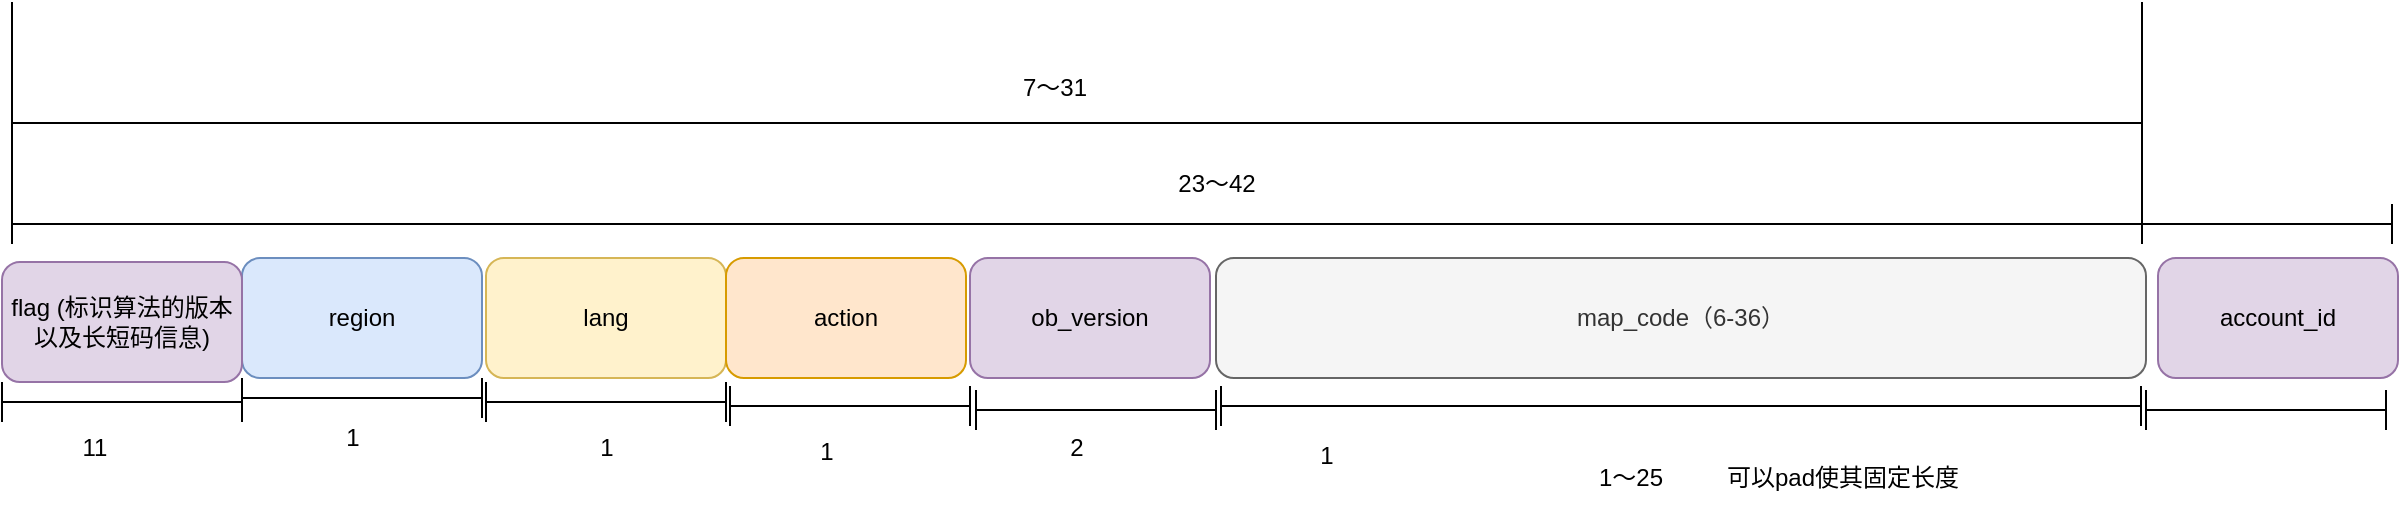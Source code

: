 <mxfile border="50" scale="3" compressed="false" locked="false" version="24.7.17">
  <diagram name="Blank" id="YmL12bMKpDGza6XwsDPr">
    <mxGraphModel dx="2925" dy="789" grid="0" gridSize="10" guides="1" tooltips="1" connect="1" arrows="1" fold="1" page="1" pageScale="1" pageWidth="827" pageHeight="1169" background="none" math="1" shadow="0">
      <root>
        <mxCell id="X5NqExCQtvZxIxQ7pmgY-0" />
        <mxCell id="1" parent="X5NqExCQtvZxIxQ7pmgY-0" />
        <mxCell id="W6QKCFrZIBalVPznXQfc-2" value="region" style="rounded=1;whiteSpace=wrap;html=1;fillColor=#dae8fc;strokeColor=#6c8ebf;" vertex="1" parent="1">
          <mxGeometry x="97" y="235" width="120" height="60" as="geometry" />
        </mxCell>
        <mxCell id="W6QKCFrZIBalVPznXQfc-8" value="lang" style="rounded=1;whiteSpace=wrap;html=1;fillColor=#fff2cc;strokeColor=#d6b656;" vertex="1" parent="1">
          <mxGeometry x="219" y="235" width="120" height="60" as="geometry" />
        </mxCell>
        <mxCell id="W6QKCFrZIBalVPznXQfc-9" value="action" style="rounded=1;whiteSpace=wrap;html=1;fillColor=#ffe6cc;strokeColor=#d79b00;" vertex="1" parent="1">
          <mxGeometry x="339" y="235" width="120" height="60" as="geometry" />
        </mxCell>
        <mxCell id="W6QKCFrZIBalVPznXQfc-10" value="ob_version" style="rounded=1;whiteSpace=wrap;html=1;fillColor=#e1d5e7;strokeColor=#9673a6;" vertex="1" parent="1">
          <mxGeometry x="461" y="235" width="120" height="60" as="geometry" />
        </mxCell>
        <mxCell id="W6QKCFrZIBalVPznXQfc-11" value="map_code（6-36）" style="rounded=1;whiteSpace=wrap;html=1;fillColor=#f5f5f5;fontColor=#333333;strokeColor=#666666;" vertex="1" parent="1">
          <mxGeometry x="584" y="235" width="465" height="60" as="geometry" />
        </mxCell>
        <mxCell id="W6QKCFrZIBalVPznXQfc-12" value="1" style="text;html=1;align=center;verticalAlign=middle;resizable=0;points=[];autosize=1;strokeColor=none;fillColor=none;" vertex="1" parent="1">
          <mxGeometry x="139" y="312" width="25" height="26" as="geometry" />
        </mxCell>
        <mxCell id="W6QKCFrZIBalVPznXQfc-13" value="1" style="text;html=1;align=center;verticalAlign=middle;resizable=0;points=[];autosize=1;strokeColor=none;fillColor=none;" vertex="1" parent="1">
          <mxGeometry x="266.5" y="317" width="25" height="26" as="geometry" />
        </mxCell>
        <mxCell id="W6QKCFrZIBalVPznXQfc-14" value="1" style="text;html=1;align=center;verticalAlign=middle;resizable=0;points=[];autosize=1;strokeColor=none;fillColor=none;" vertex="1" parent="1">
          <mxGeometry x="376" y="319" width="25" height="26" as="geometry" />
        </mxCell>
        <mxCell id="W6QKCFrZIBalVPznXQfc-15" value="2" style="text;html=1;align=center;verticalAlign=middle;resizable=0;points=[];autosize=1;strokeColor=none;fillColor=none;" vertex="1" parent="1">
          <mxGeometry x="501" y="317" width="25" height="26" as="geometry" />
        </mxCell>
        <mxCell id="W6QKCFrZIBalVPznXQfc-16" value="1～25" style="text;html=1;align=center;verticalAlign=middle;resizable=0;points=[];autosize=1;strokeColor=none;fillColor=none;" vertex="1" parent="1">
          <mxGeometry x="766" y="332" width="50" height="26" as="geometry" />
        </mxCell>
        <mxCell id="W6QKCFrZIBalVPznXQfc-18" value="" style="shape=crossbar;whiteSpace=wrap;html=1;rounded=1;" vertex="1" parent="1">
          <mxGeometry x="97" y="295" width="120" height="20" as="geometry" />
        </mxCell>
        <mxCell id="W6QKCFrZIBalVPznXQfc-20" value="" style="shape=crossbar;whiteSpace=wrap;html=1;rounded=1;" vertex="1" parent="1">
          <mxGeometry x="219" y="297" width="120" height="20" as="geometry" />
        </mxCell>
        <mxCell id="W6QKCFrZIBalVPznXQfc-21" value="" style="shape=crossbar;whiteSpace=wrap;html=1;rounded=1;" vertex="1" parent="1">
          <mxGeometry x="341" y="299" width="120" height="20" as="geometry" />
        </mxCell>
        <mxCell id="W6QKCFrZIBalVPznXQfc-22" value="" style="shape=crossbar;whiteSpace=wrap;html=1;rounded=1;" vertex="1" parent="1">
          <mxGeometry x="464" y="301" width="120" height="20" as="geometry" />
        </mxCell>
        <mxCell id="W6QKCFrZIBalVPznXQfc-23" value="" style="shape=crossbar;whiteSpace=wrap;html=1;rounded=1;" vertex="1" parent="1">
          <mxGeometry x="586.5" y="299" width="460" height="20" as="geometry" />
        </mxCell>
        <mxCell id="W6QKCFrZIBalVPznXQfc-25" value="account_id" style="rounded=1;whiteSpace=wrap;html=1;fillColor=#e1d5e7;strokeColor=#9673a6;" vertex="1" parent="1">
          <mxGeometry x="1055" y="235" width="120" height="60" as="geometry" />
        </mxCell>
        <mxCell id="W6QKCFrZIBalVPznXQfc-26" value="flag (标识算法的版本以及长短码信息)" style="rounded=1;whiteSpace=wrap;html=1;fillColor=#e1d5e7;strokeColor=#9673a6;" vertex="1" parent="1">
          <mxGeometry x="-23" y="237" width="120" height="60" as="geometry" />
        </mxCell>
        <mxCell id="W6QKCFrZIBalVPznXQfc-29" value="1" style="text;html=1;align=center;verticalAlign=middle;resizable=0;points=[];autosize=1;strokeColor=none;fillColor=none;" vertex="1" parent="1">
          <mxGeometry x="626" y="321" width="25" height="26" as="geometry" />
        </mxCell>
        <mxCell id="W6QKCFrZIBalVPznXQfc-32" value="" style="shape=crossbar;whiteSpace=wrap;html=1;rounded=1;" vertex="1" parent="1">
          <mxGeometry x="1049" y="301" width="120" height="20" as="geometry" />
        </mxCell>
        <mxCell id="W6QKCFrZIBalVPznXQfc-33" value="11" style="text;html=1;align=center;verticalAlign=middle;resizable=0;points=[];autosize=1;strokeColor=none;fillColor=none;" vertex="1" parent="1">
          <mxGeometry x="8" y="317" width="30" height="26" as="geometry" />
        </mxCell>
        <mxCell id="W6QKCFrZIBalVPznXQfc-34" value="" style="shape=crossbar;whiteSpace=wrap;html=1;rounded=1;" vertex="1" parent="1">
          <mxGeometry x="-23" y="297" width="120" height="20" as="geometry" />
        </mxCell>
        <mxCell id="W6QKCFrZIBalVPznXQfc-36" value="" style="shape=crossbar;whiteSpace=wrap;html=1;rounded=1;" vertex="1" parent="1">
          <mxGeometry x="-18" y="107" width="1065" height="121" as="geometry" />
        </mxCell>
        <mxCell id="W6QKCFrZIBalVPznXQfc-37" value="7～31" style="text;html=1;align=center;verticalAlign=middle;resizable=0;points=[];autosize=1;strokeColor=none;fillColor=none;" vertex="1" parent="1">
          <mxGeometry x="478" y="137" width="50" height="26" as="geometry" />
        </mxCell>
        <mxCell id="W6QKCFrZIBalVPznXQfc-38" value="" style="shape=crossbar;whiteSpace=wrap;html=1;rounded=1;" vertex="1" parent="1">
          <mxGeometry x="-18" y="208" width="1190" height="20" as="geometry" />
        </mxCell>
        <mxCell id="W6QKCFrZIBalVPznXQfc-39" value="23～42" style="text;html=1;align=center;verticalAlign=middle;resizable=0;points=[];autosize=1;strokeColor=none;fillColor=none;" vertex="1" parent="1">
          <mxGeometry x="555" y="185" width="57" height="26" as="geometry" />
        </mxCell>
        <mxCell id="W6QKCFrZIBalVPznXQfc-41" value="可以pad使其固定长度" style="text;html=1;align=center;verticalAlign=middle;resizable=0;points=[];autosize=1;strokeColor=none;fillColor=none;" vertex="1" parent="1">
          <mxGeometry x="830" y="332" width="134" height="26" as="geometry" />
        </mxCell>
      </root>
    </mxGraphModel>
  </diagram>
</mxfile>
